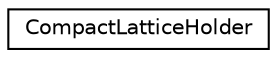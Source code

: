 digraph "Graphical Class Hierarchy"
{
  edge [fontname="Helvetica",fontsize="10",labelfontname="Helvetica",labelfontsize="10"];
  node [fontname="Helvetica",fontsize="10",shape=record];
  rankdir="LR";
  Node0 [label="CompactLatticeHolder",height=0.2,width=0.4,color="black", fillcolor="white", style="filled",URL="$classkaldi_1_1CompactLatticeHolder.html"];
}

